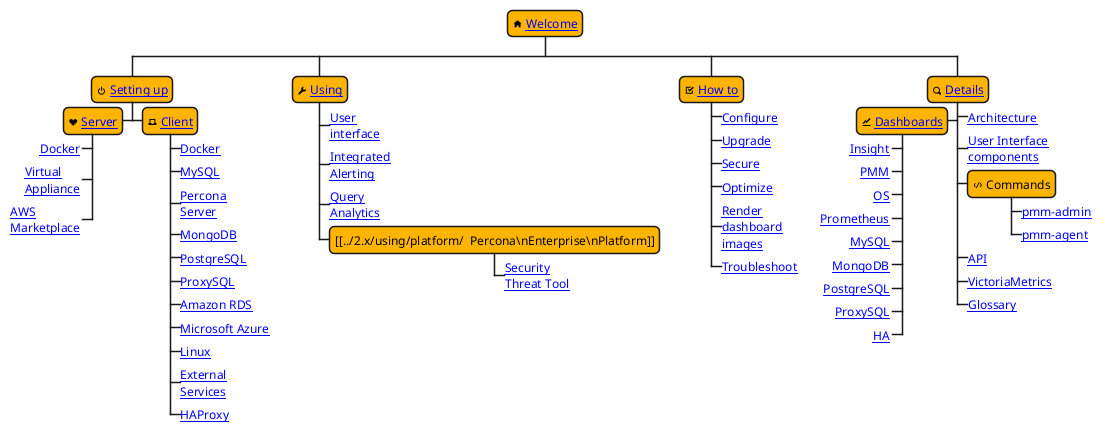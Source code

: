 ' Map of documentation using PlantUML
' References:
' Syntax: https://plantuml.com/mindmap-diagram
' Icons: https://plantuml.com/openiconic
' Colour: https://plantuml.com/color
' Text: https://plantuml.com/creole
@startwbs "PMM_Documentation_Map"
' Absolute links - can be useful for exporting map as stand-alone image
'!$base = "https://www.percona.com/doc/percona-monitoring-and-management/2.x"
' relative links make testing easier but must be changed for local vs hosting' Hosted
!$base = "../2.x"
' Local
' !$base = ".."

<style>
wbsDiagram {
  node {
    BackgroundColor #FFB500
    RoundCorner 10
    Padding 5
    Margin 5
  }
}
</style>

+ <&home> [[$base/index.html Welcome]]
	+ <&power-standby> [[$base/setting-up/ Setting up]]
		- <&heart> [[$base/setting-up/server/ Server]]
			-_ [[$base/setting-up/server/docker.html Docker]]
			-_ [[$base/setting-up/server/virtual-appliance.html Virtual\nAppliance]]
			-_ [[$base/setting-up/server/aws.html AWS\nMarketplace]]

		+ <&laptop> [[$base/setting-up/client/ Client]]
			+_ [[$base/setting-up/client/docker.html Docker]]
			+_ [[$base/setting-up/client/mysql.html MySQL]]
			+_ [[$base/setting-up/client/percona-server.html Percona\nServer]]
			+_ [[$base/setting-up/client/mongodb.html MongoDB]]
			+_ [[$base/setting-up/client/postgresql.html PostgreSQL]]
			+_ [[$base/setting-up/client/proxysql.html ProxySQL]]
			+_ [[$base/setting-up/client/aws.html Amazon RDS]]
			+_ [[$base/setting-up/client/azure.html Microsoft Azure]]
			+_ [[$base/setting-up/client/linux.html Linux]]
			+_ [[$base/setting-up/client/external.html External\nServices]]
			+_ [[$base/setting-up/client/haproxy.html HAProxy]]

	+ <&wrench> [[$base/using/ Using]]
		+_ [[$base/using/interface.html User\ninterface]]
		+_ [[$base/using/alerting.html Integrated\nAlerting]]
		+_ [[$base/using/query-analytics.html Query\nAnalytics]]
		+ [[$base/using/platform/  Percona\nEnterprise\nPlatform]]
			+_ [[$base/using/platform/security-threat-tool.html Security\nThreat Tool]]

	+ <&task> [[$base/how-to/ How to]]
		+_ [[$base/how-to/configure.html Configure]]
		+_ [[$base/how-to/upgrade.html Upgrade]]
		+_ [[$base/how-to/secure.html Secure]]
		+_ [[$base/how-to/optimize.html Optimize]]
		+_ [[$base/how-to/render-dashboard-images.html Render\ndashboard\nimages]]
		+_ [[$base/how-to/troubleshoot.html Troubleshoot]]

	+ <&magnifying-glass> [[$base/details/ Details]]
		+_ [[$base/details/architecture.html Architecture]]
		+_ [[$base/details/interface.html User Interface\ncomponents]]
		- <&graph> [[$base/details/dashboards/ Dashboards]]
			-_ [[$base/details/dashboards/index.html#insight Insight]]
			-_ [[$base/details/dashboards/index.html#pmm PMM]]
			-_ [[$base/details/dashboards/index.html#os-dashboards OS]]
			-_ [[$base/details/dashboards/index.html#prometheus-dashboards Prometheus]]
			-_ [[$base/details/dashboards/index.html#mysql-dashboards MySQL]]
			-_ [[$base/details/dashboards/index.html#mongodb-dashboards MongoDB]]
			-_ [[$base/details/dashboards/index.html#postgresql-dashboards PostgreSQL]]
			-_ [[$base/details/dashboards/index.html#proxysql-dashboards ProxySQL]]
			-_ [[$base/details/dashboards/index.html#ha-dashboards HA]]
		+ <&code> Commands
			+_ [[$base/details/commands/pmm-admin.html pmm-admin]]
			+_ [[$base/details/commands/pmm-agent.html pmm-agent]]
		+_ [[$base/details/api.html API]]
		+_ [[$base/details/victoria-metrics.html VictoriaMetrics]]
		+_ [[$base/details/glossary.html Glossary]]

'	+ <&question-mark> [[$base/faq.html FAQ]]
'	+ <&bug> [[$base/release-notes/ Release\nNotes]]
'		-_ [[$base/release-notes/2.14.0.html 2.14.0 (LATEST)]]
'***_ [[$base/release-notes/2.13.0.html 2.13.0]]
'***_ [[$base/release-notes/2.12.0.html 2.12.0]]
'***_ [[$base/release-notes/2.11.0.html 2.11.0]]
'****_ [[$base/release-notes/2.11.1.html 2.11.1]]
'***_ [[$base/release-notes/2.10.0.html 2.10.0]]
'****_ [[$base/release-notes/2.10.1.html 2.10.1]]
'***_ [[$base/release-notes/2.9.0.html 2.9.0]]
'****_ [[$base/release-notes/2.9.1.html 2.9.1]]
'***_ [[$base/release-notes/2.8.0.html 2.8.0]]
'***_ [[$base/release-notes/2.7.0.html 2.7.0]]
'***_ [[$base/release-notes/2.6.0.html 2.6.0]]
'***_ [[$base/release-notes/2.5.0.html 2.5.0]]
'***_ [[$base/release-notes/2.4.0.html 2.4.0]]
'***_ [[$base/release-notes/2.3.0.html 2.3.0]]
'***_ [[$base/release-notes/2.2.0.html 2.2.0]]
'****_ [[$base/release-notes/2.2.1.html 2.2.1]]
'****_ [[$base/release-notes/2.2.2.html 2.2.2]]
'***_ [[$base/release-notes/2.1.0.html 2.1.0]]
'***_ [[$base/release-notes/2.0.0.html 2.0.0]]
@endwbs
